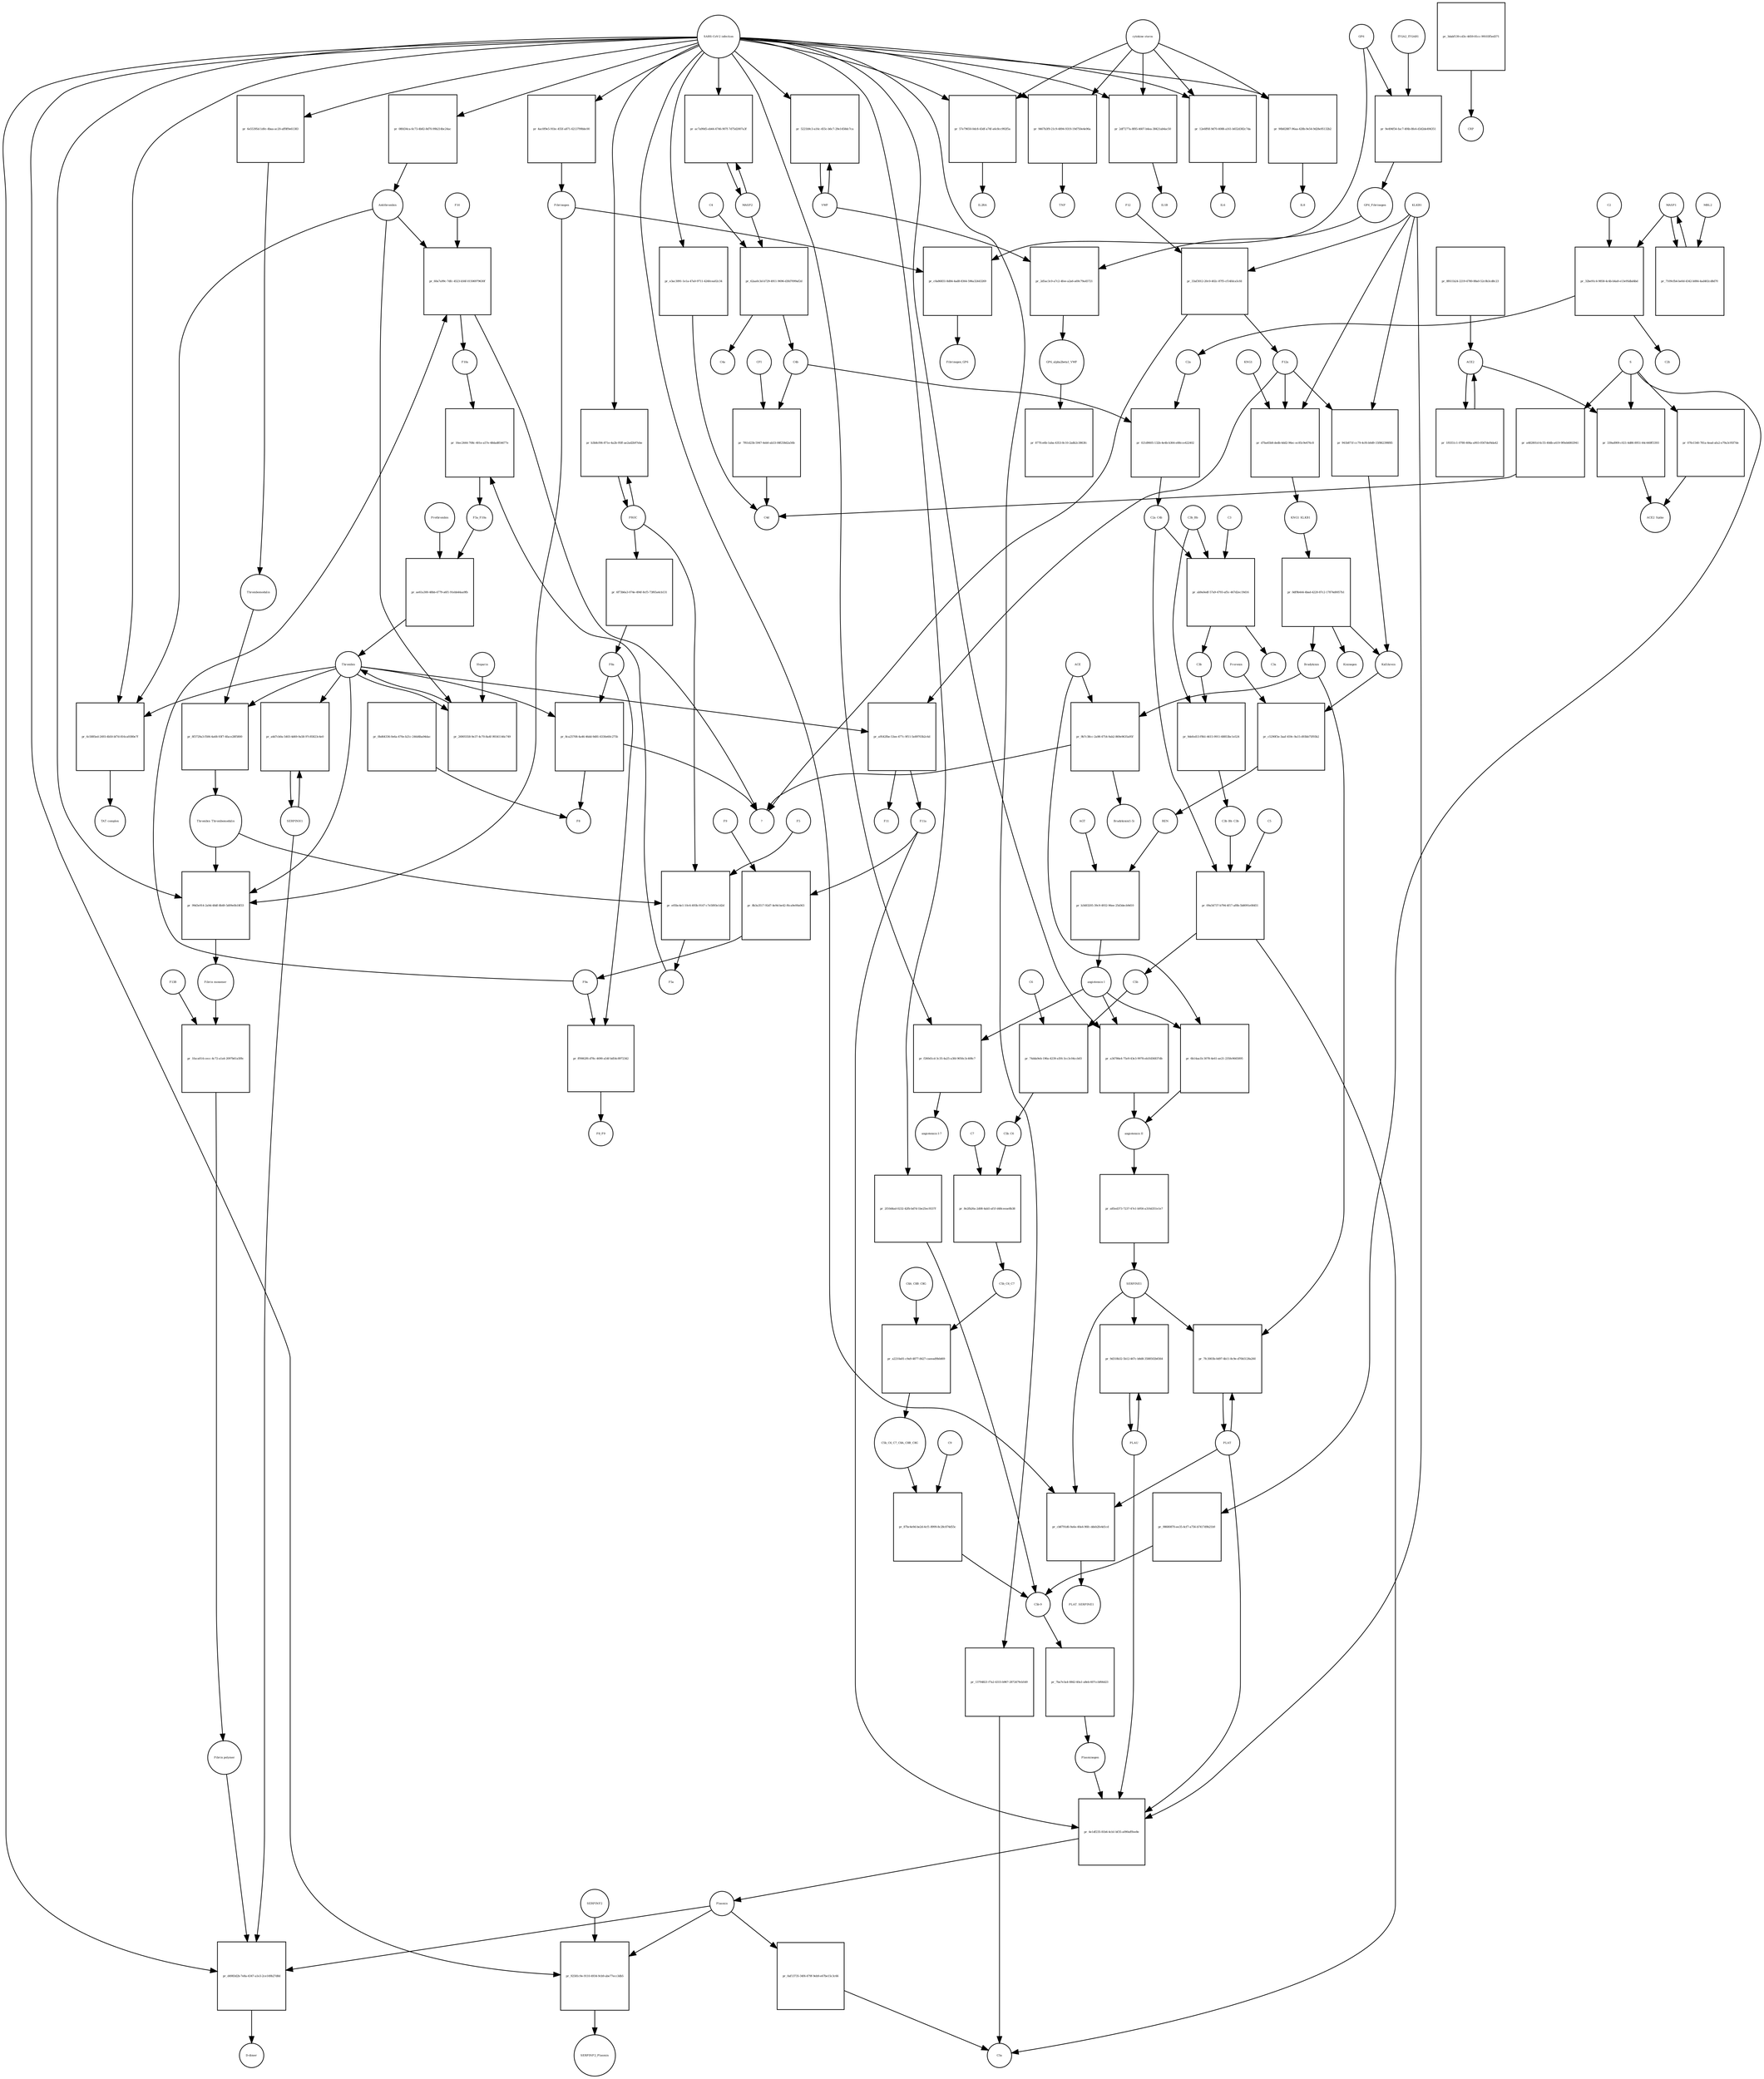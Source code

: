strict digraph  {
C4b [annotation="", bipartite=0, cls=macromolecule, fontsize=4, label=C4b, shape=circle];
"pr_021d9605-132b-4e4b-b364-e88cce422402" [annotation="", bipartite=1, cls=process, fontsize=4, label="pr_021d9605-132b-4e4b-b364-e88cce422402", shape=square];
C2a [annotation="", bipartite=0, cls=macromolecule, fontsize=4, label=C2a, shape=circle];
C2a_C4b [annotation="", bipartite=0, cls=complex, fontsize=4, label=C2a_C4b, shape=circle];
C3b [annotation="", bipartite=0, cls=macromolecule, fontsize=4, label=C3b, shape=circle];
"pr_9defed13-f9b1-4615-9911-68853bc1e524" [annotation="", bipartite=1, cls=process, fontsize=4, label="pr_9defed13-f9b1-4615-9911-68853bc1e524", shape=square];
C3b_Bb [annotation="urn_miriam_pubmed_12440962|urn_miriam_brenda_3.4.21.47", bipartite=0, cls=complex, fontsize=4, label=C3b_Bb, shape=circle];
C3b_Bb_C3b [annotation="urn_miriam_pubmed_12440962|urn_miriam_brenda_34.4.21.47", bipartite=0, cls=complex, fontsize=4, label=C3b_Bb_C3b, shape=circle];
"pr_7f61d23b-5947-4eb0-ab33-08f258d2a56b" [annotation="", bipartite=1, cls=process, fontsize=4, label="pr_7f61d23b-5947-4eb0-ab33-08f258d2a56b", shape=square];
C4d [annotation="", bipartite=0, cls=macromolecule, fontsize=4, label=C4d, shape=circle];
CFI [annotation="urn_miriam_hgnc_HGNC%3A2771", bipartite=0, cls=macromolecule, fontsize=4, label=CFI, shape=circle];
"pr_0bd64336-0e6a-470e-b21c-246d4ba94dac" [annotation="", bipartite=1, cls=process, fontsize=4, label="pr_0bd64336-0e6a-470e-b21c-246d4ba94dac", shape=square];
F8 [annotation="urn_miriam_hgnc_HGNC%3A3546", bipartite=0, cls=macromolecule, fontsize=4, label=F8, shape=circle];
"pr_08fd34ca-6c73-4b82-8d70-99b214bc24ac" [annotation="", bipartite=1, cls=process, fontsize=4, label="pr_08fd34ca-6c73-4b82-8d70-99b214bc24ac", shape=square];
Antithrombin [annotation="urn_miriam_hgnc_HGNC%3A775", bipartite=0, cls=macromolecule, fontsize=4, label=Antithrombin, shape=circle];
"SARS-CoV-2 infection" [annotation=urn_miriam_taxonomy_2697049, bipartite=0, cls=phenotype, fontsize=4, label="SARS-CoV-2 infection", shape=circle];
S [annotation="urn_miriam_uniprot_P0DTC2|urn_miriam_uniprot_P59594", bipartite=0, cls=macromolecule, fontsize=4, label=S, shape=circle];
"pr_07fe1540-781a-4ead-afa2-e79a3c95f7de" [annotation="", bipartite=1, cls="omitted process", fontsize=4, label="pr_07fe1540-781a-4ead-afa2-e79a3c95f7de", shape=square];
ACE2_Spike [annotation="", bipartite=0, cls=complex, fontsize=4, label=ACE2_Spike, shape=circle];
Bradykinin [annotation="urn_miriam_obo.chebi_CHEBI%3A3165", bipartite=0, cls=macromolecule, fontsize=4, label=Bradykinin, shape=circle];
"pr_9b7c38cc-2a98-4754-9ab2-869e9635a95f" [annotation="", bipartite=1, cls=process, fontsize=4, label="pr_9b7c38cc-2a98-4754-9ab2-869e9635a95f", shape=square];
"Bradykinin(1-5)" [annotation="", bipartite=0, cls=macromolecule, fontsize=4, label="Bradykinin(1-5)", shape=circle];
"?" [annotation="", bipartite=0, cls=macromolecule, fontsize=4, label="?", shape=circle];
ACE [annotation="urn_miriam_hgnc_HGNC%3A2707", bipartite=0, cls=macromolecule, fontsize=4, label=ACE, shape=circle];
ACE2 [annotation="urn_miriam_hgnc_HGNC%3A13557", bipartite=0, cls=macromolecule, fontsize=4, label=ACE2, shape=circle];
"pr_1f0351c1-0780-406a-a903-0567def4da42" [annotation="", bipartite=1, cls=process, fontsize=4, label="pr_1f0351c1-0780-406a-a903-0567def4da42", shape=square];
"pr_339ad909-c021-4d86-8951-44c440ff3393" [annotation="", bipartite=1, cls=process, fontsize=4, label="pr_339ad909-c021-4d86-8951-44c440ff3393", shape=square];
"pr_8f611b24-2219-4780-88a0-52c0b3cd8c23" [annotation="", bipartite=1, cls=process, fontsize=4, label="pr_8f611b24-2219-4780-88a0-52c0b3cd8c23", shape=square];
"angiotensin I" [annotation="urn_miriam_obo.chebi_CHEBI%3A2718", bipartite=0, cls="simple chemical", fontsize=4, label="angiotensin I", shape=circle];
"pr_f260d1cd-3c35-4a25-a3fd-9056c3c408c7" [annotation="", bipartite=1, cls=process, fontsize=4, label="pr_f260d1cd-3c35-4a25-a3fd-9056c3c408c7", shape=square];
"angiotensin I-7" [annotation="urn_miriam_obo.chebi_CHEBI%3A55438", bipartite=0, cls="simple chemical", fontsize=4, label="angiotensin I-7", shape=circle];
"pr_a482801d-6c55-40db-a419-9f0eb6802941" [annotation="", bipartite=1, cls=process, fontsize=4, label="pr_a482801d-6c55-40db-a419-9f0eb6802941", shape=square];
"pr_98680870-ee35-4cf7-a756-b7417d9b21b9" [annotation="", bipartite=1, cls=process, fontsize=4, label="pr_98680870-ee35-4cf7-a756-b7417d9b21b9", shape=square];
"C5b-9" [annotation="", bipartite=0, cls=complex, fontsize=4, label="C5b-9", shape=circle];
"pr_3dabf139-cd3c-4659-81cc-99103f5ed371" [annotation="", bipartite=1, cls=process, fontsize=4, label="pr_3dabf139-cd3c-4659-81cc-99103f5ed371", shape=square];
CRP [annotation="urn_miriam_hgnc_HGNC%3A2367", bipartite=0, cls=macromolecule, fontsize=4, label=CRP, shape=circle];
VWF [annotation="", bipartite=0, cls=macromolecule, fontsize=4, label=VWF, shape=circle];
"pr_5221b9c3-a16c-455c-b6c7-29e1458dc7ca" [annotation="", bipartite=1, cls=process, fontsize=4, label="pr_5221b9c3-a16c-455c-b6c7-29e1458dc7ca", shape=square];
PROC [annotation="urn_miriam_hgnc_HGNC%3A9451", bipartite=0, cls=macromolecule, fontsize=4, label=PROC, shape=circle];
"pr_b3b8cf06-871e-4a2b-95ff-ae2ad2b97ebe" [annotation="", bipartite=1, cls=process, fontsize=4, label="pr_b3b8cf06-871e-4a2b-95ff-ae2ad2b97ebe", shape=square];
"pr_e3ac3091-1e1a-47a0-9711-4240cea02c34" [annotation="", bipartite=1, cls=process, fontsize=4, label="pr_e3ac3091-1e1a-47a0-9711-4240cea02c34", shape=square];
Plasmin [annotation="urn_miriam_hgnc_HGNC%3A9051", bipartite=0, cls=macromolecule, fontsize=4, label=Plasmin, shape=circle];
"pr_92581c9e-9110-4934-9cb9-abe77ecc3db5" [annotation="", bipartite=1, cls=process, fontsize=4, label="pr_92581c9e-9110-4934-9cb9-abe77ecc3db5", shape=square];
SERPINF2 [annotation="urn_miriam_hgnc_HGNC%3A9075", bipartite=0, cls=macromolecule, fontsize=4, label=SERPINF2, shape=circle];
SERPINF2_Plasmin [annotation="", bipartite=0, cls=complex, fontsize=4, label=SERPINF2_Plasmin, shape=circle];
"pr_6e55395d-1d0c-4baa-ac20-aff8f9e61383" [annotation="", bipartite=1, cls=process, fontsize=4, label="pr_6e55395d-1d0c-4baa-ac20-aff8f9e61383", shape=square];
Thrombomodulin [annotation="urn_miriam_hgnc_HGNC%3A11784", bipartite=0, cls=macromolecule, fontsize=4, label=Thrombomodulin, shape=circle];
KLKB1 [annotation=urn_miriam_hgnc_6371, bipartite=0, cls=macromolecule, fontsize=4, label=KLKB1, shape=circle];
"pr_941b871f-cc79-4cf6-b0d9-15f862398f85" [annotation="", bipartite=1, cls=process, fontsize=4, label="pr_941b871f-cc79-4cf6-b0d9-15f862398f85", shape=square];
Kallikrein [annotation=urn_miriam_hgnc_6371, bipartite=0, cls=macromolecule, fontsize=4, label=Kallikrein, shape=circle];
F12a [annotation="urn_miriam_hgnc_HGNC%3A3530", bipartite=0, cls=macromolecule, fontsize=4, label=F12a, shape=circle];
KNG1_KLKB1 [annotation=urn_miriam_pubmed_17598838, bipartite=0, cls=complex, fontsize=4, label=KNG1_KLKB1, shape=circle];
"pr_0df9b444-4bad-4220-87c2-17874d0057b1" [annotation="", bipartite=1, cls=process, fontsize=4, label="pr_0df9b444-4bad-4220-87c2-17874d0057b1", shape=square];
Kininogen [annotation="urn_miriam_hgnc_HGNC%3A6383", bipartite=0, cls=macromolecule, fontsize=4, label=Kininogen, shape=circle];
"pr_2f10d4ad-0232-42fb-bd7d-1be25ec9337f" [annotation="", bipartite=1, cls=process, fontsize=4, label="pr_2f10d4ad-0232-42fb-bd7d-1be25ec9337f", shape=square];
"pr_13704821-f7a2-4315-b967-2872479cb549" [annotation="", bipartite=1, cls=process, fontsize=4, label="pr_13704821-f7a2-4315-b967-2872479cb549", shape=square];
C5a [annotation="", bipartite=0, cls=macromolecule, fontsize=4, label=C5a, shape=circle];
PLAT [annotation="urn_miriam_hgnc_HGNC%3A9051", bipartite=0, cls=macromolecule, fontsize=4, label=PLAT, shape=circle];
"pr_7fc3003b-0d97-4b11-8c9e-d70b5128a260" [annotation="", bipartite=1, cls=process, fontsize=4, label="pr_7fc3003b-0d97-4b11-8c9e-d70b5128a260", shape=square];
SERPINE1 [annotation="urn_miriam_hgnc_HGNC%3A8593", bipartite=0, cls=macromolecule, fontsize=4, label=SERPINE1, shape=circle];
AGT [annotation="urn_miriam_hgnc_HGNC%3A333", bipartite=0, cls=macromolecule, fontsize=4, label=AGT, shape=circle];
"pr_b3483205-39c9-4932-96ee-25d3decb9d10" [annotation="", bipartite=1, cls=process, fontsize=4, label="pr_b3483205-39c9-4932-96ee-25d3decb9d10", shape=square];
REN [annotation="urn_miriam_hgnc_HGNC%3A9958", bipartite=0, cls=macromolecule, fontsize=4, label=REN, shape=circle];
C2 [annotation="urn_miriam_hgnc_HGNC%3A1248", bipartite=0, cls=macromolecule, fontsize=4, label=C2, shape=circle];
"pr_32be91c4-9858-4c4b-b4a8-e13e95dbd4bd" [annotation="", bipartite=1, cls=process, fontsize=4, label="pr_32be91c4-9858-4c4b-b4a8-e13e95dbd4bd", shape=square];
C2b [annotation="", bipartite=0, cls=macromolecule, fontsize=4, label=C2b, shape=circle];
MASP1 [annotation="", bipartite=0, cls=macromolecule, fontsize=4, label=MASP1, shape=circle];
MASP2 [annotation="", bipartite=0, cls=macromolecule, fontsize=4, label=MASP2, shape=circle];
"pr_ac7a99d5-eb44-4746-907f-7d75d2007a3f" [annotation="", bipartite=1, cls=process, fontsize=4, label="pr_ac7a99d5-eb44-4746-907f-7d75d2007a3f", shape=square];
"pr_7109cfb4-be0d-4342-b084-4ad402cd8d70" [annotation="", bipartite=1, cls=process, fontsize=4, label="pr_7109cfb4-be0d-4342-b084-4ad402cd8d70", shape=square];
MBL2 [annotation=urn_miriam_hgnc_6902, bipartite=0, cls=macromolecule, fontsize=4, label=MBL2, shape=circle];
F10 [annotation="urn_miriam_hgnc_HGNC%3A3528", bipartite=0, cls=macromolecule, fontsize=4, label=F10, shape=circle];
"pr_60a7a99c-7dfc-4523-b56f-01506979630f" [annotation="", bipartite=1, cls=process, fontsize=4, label="pr_60a7a99c-7dfc-4523-b56f-01506979630f", shape=square];
F10a [annotation="urn_miriam_hgnc_HGNC%3A3528", bipartite=0, cls=macromolecule, fontsize=4, label=F10a, shape=circle];
F9a [annotation="", bipartite=0, cls=macromolecule, fontsize=4, label=F9a, shape=circle];
C3 [annotation="urn_miriam_hgnc_HGNC%3A1318", bipartite=0, cls=macromolecule, fontsize=4, label=C3, shape=circle];
"pr_ab9a0edf-57a9-4793-af5c-467d2ec19d16" [annotation="", bipartite=1, cls=process, fontsize=4, label="pr_ab9a0edf-57a9-4793-af5c-467d2ec19d16", shape=square];
C3a [annotation="", bipartite=0, cls=macromolecule, fontsize=4, label=C3a, shape=circle];
Prorenin [annotation="", bipartite=0, cls=macromolecule, fontsize=4, label=Prorenin, shape=circle];
"pr_c5290f3e-3aaf-459c-9a15-d93bb75f93b2" [annotation="", bipartite=1, cls=process, fontsize=4, label="pr_c5290f3e-3aaf-459c-9a15-d93bb75f93b2", shape=square];
F8a [annotation="urn_miriam_hgnc_HGNC%3A3546", bipartite=0, cls=macromolecule, fontsize=4, label=F8a, shape=circle];
"pr_8ca25708-4a46-46dd-9d81-6330e60c275b" [annotation="", bipartite=1, cls=process, fontsize=4, label="pr_8ca25708-4a46-46dd-9d81-6330e60c275b", shape=square];
Thrombin [annotation="urn_miriam_hgnc_HGNC%3A3535", bipartite=0, cls=macromolecule, fontsize=4, label=Thrombin, shape=circle];
"pr_26905558-9e37-4c70-8a4f-99341146c749" [annotation="", bipartite=1, cls=process, fontsize=4, label="pr_26905558-9e37-4c70-8a4f-99341146c749", shape=square];
Heparin [annotation="urn_miriam_pubmed_708377|urn_miriam_obo.chebi_CHEBI%3A28304", bipartite=0, cls="simple chemical", fontsize=4, label=Heparin, shape=circle];
"pr_6b14aa1b-3078-4e61-ae21-235fe9665895" [annotation="", bipartite=1, cls=process, fontsize=4, label="pr_6b14aa1b-3078-4e61-ae21-235fe9665895", shape=square];
"angiotensin II" [annotation="urn_miriam_obo.chebi_CHEBI%3A2718", bipartite=0, cls="simple chemical", fontsize=4, label="angiotensin II", shape=circle];
PLAU [annotation="", bipartite=0, cls=macromolecule, fontsize=4, label=PLAU, shape=circle];
"pr_9d318b32-5b12-467c-b8d8-3588502b6564" [annotation="", bipartite=1, cls=process, fontsize=4, label="pr_9d318b32-5b12-467c-b8d8-3588502b6564", shape=square];
F12 [annotation="urn_miriam_hgnc_HGNC%3A3530", bipartite=0, cls=macromolecule, fontsize=4, label=F12, shape=circle];
"pr_33af3012-20c0-402c-87f5-cf14fdca5cfd" [annotation="", bipartite=1, cls=process, fontsize=4, label="pr_33af3012-20c0-402c-87f5-cf14fdca5cfd", shape=square];
"pr_a9542fbe-53ee-477c-9f11-5e89703b2c6d" [annotation="", bipartite=1, cls=process, fontsize=4, label="pr_a9542fbe-53ee-477c-9f11-5e89703b2c6d", shape=square];
F11 [annotation="urn_miriam_hgnc_HGNC%3A3529", bipartite=0, cls=macromolecule, fontsize=4, label=F11, shape=circle];
F11a [annotation="urn_miriam_hgnc_HGNC%3A3529", bipartite=0, cls=macromolecule, fontsize=4, label=F11a, shape=circle];
C4 [annotation="", bipartite=0, cls=macromolecule, fontsize=4, label=C4, shape=circle];
"pr_62aa0c3d-b729-4911-9696-d3fd7099af2d" [annotation="", bipartite=1, cls=process, fontsize=4, label="pr_62aa0c3d-b729-4911-9696-d3fd7099af2d", shape=square];
C4a [annotation="", bipartite=0, cls=macromolecule, fontsize=4, label=C4a, shape=circle];
"pr_cb8791d6-9a6e-40a4-96fc-ddeb2fe4d1cd" [annotation="", bipartite=1, cls=process, fontsize=4, label="pr_cb8791d6-9a6e-40a4-96fc-ddeb2fe4d1cd", shape=square];
PLAT_SERPINE1 [annotation=urn_miriam_pubmed_22449964, bipartite=0, cls=complex, fontsize=4, label=PLAT_SERPINE1, shape=circle];
"pr_ff9062f6-d78c-4690-a54f-bd54c8972342" [annotation="", bipartite=1, cls=process, fontsize=4, label="pr_ff9062f6-d78c-4690-a54f-bd54c8972342", shape=square];
F8_F9 [annotation=urn_miriam_pubmed_22471307, bipartite=0, cls=complex, fontsize=4, label=F8_F9, shape=circle];
"pr_16ec2444-708c-401e-a57e-48dad854677e" [annotation="", bipartite=1, cls=process, fontsize=4, label="pr_16ec2444-708c-401e-a57e-48dad854677e", shape=square];
F5a [annotation="urn_miriam_hgnc_HGNC%3A3542", bipartite=0, cls=macromolecule, fontsize=4, label=F5a, shape=circle];
F5a_F10a [annotation=urn_miriam_pubmed_2303476, bipartite=0, cls=complex, fontsize=4, label=F5a_F10a, shape=circle];
F5 [annotation="urn_miriam_hgnc_HGNC%3A3541", bipartite=0, cls=macromolecule, fontsize=4, label=F5, shape=circle];
"pr_e05bc4e1-10c6-493b-9147-c7e5893e1d2d" [annotation="", bipartite=1, cls=process, fontsize=4, label="pr_e05bc4e1-10c6-493b-9147-c7e5893e1d2d", shape=square];
Thrombin_Thrombomodulin [annotation="urn_miriam_pubmed_6282863|urn_miriam_taxonomy_9986", bipartite=0, cls=complex, fontsize=4, label=Thrombin_Thrombomodulin, shape=circle];
SERPINH1 [annotation="urn_miriam_hgnc_HGNC%3A1546", bipartite=0, cls=macromolecule, fontsize=4, label=SERPINH1, shape=circle];
"pr_a4d7cb0a-5403-4d69-9a58-97c85823c4e0" [annotation="", bipartite=1, cls=process, fontsize=4, label="pr_a4d7cb0a-5403-4d69-9a58-97c85823c4e0", shape=square];
Fibrinogen [annotation=urn_miriam_pubmed_19296670, bipartite=0, cls=complex, fontsize=4, label=Fibrinogen, shape=circle];
"pr_99d3e914-2a9d-48df-8b49-5d09e0b18f33" [annotation="", bipartite=1, cls=process, fontsize=4, label="pr_99d3e914-2a9d-48df-8b49-5d09e0b18f33", shape=square];
"Fibrin monomer" [annotation="", bipartite=0, cls=macromolecule, fontsize=4, label="Fibrin monomer", shape=circle];
C5 [annotation="urn_miriam_hgnc_HGNC%3A1331", bipartite=0, cls=macromolecule, fontsize=4, label=C5, shape=circle];
"pr_09a54737-b794-4f17-af8b-5b8091e08451" [annotation="", bipartite=1, cls=process, fontsize=4, label="pr_09a54737-b794-4f17-af8b-5b8091e08451", shape=square];
C5b [annotation="", bipartite=0, cls=macromolecule, fontsize=4, label=C5b, shape=circle];
"pr_74dda9eb-196a-4239-a5f4-3cc3c04ccb03" [annotation="", bipartite=1, cls=process, fontsize=4, label="pr_74dda9eb-196a-4239-a5f4-3cc3c04ccb03", shape=square];
C6 [annotation="urn_miriam_hgnc_HGNC%3A1339", bipartite=0, cls=macromolecule, fontsize=4, label=C6, shape=circle];
C5b_C6 [annotation="", bipartite=0, cls=complex, fontsize=4, label=C5b_C6, shape=circle];
"pr_8e2fb26a-2d08-4ab5-af1f-d48ceeae8b38" [annotation="", bipartite=1, cls=process, fontsize=4, label="pr_8e2fb26a-2d08-4ab5-af1f-d48ceeae8b38", shape=square];
C7 [annotation="urn_miriam_hgnc_HGNC%3A1346", bipartite=0, cls=macromolecule, fontsize=4, label=C7, shape=circle];
C5b_C6_C7 [annotation=urn_miriam_pubmed_28630159, bipartite=0, cls=complex, fontsize=4, label=C5b_C6_C7, shape=circle];
"pr_a2210a81-c9a9-4877-8427-caeead9b0d69" [annotation="", bipartite=1, cls=process, fontsize=4, label="pr_a2210a81-c9a9-4877-8427-caeead9b0d69", shape=square];
C8A_C8B_C8G [annotation="", bipartite=0, cls=complex, fontsize=4, label=C8A_C8B_C8G, shape=circle];
C5b_C6_C7_C8A_C8B_C8G [annotation=urn_miriam_pubmed_28630159, bipartite=0, cls=complex, fontsize=4, label=C5b_C6_C7_C8A_C8B_C8G, shape=circle];
"pr_87bc4e9d-be2d-4cf1-8999-8c28c874d55c" [annotation="", bipartite=1, cls=process, fontsize=4, label="pr_87bc4e9d-be2d-4cf1-8999-8c28c874d55c", shape=square];
C9 [annotation="urn_miriam_hgnc_HGNC%3A1358", bipartite=0, cls=macromolecule, fontsize=4, label=C9, shape=circle];
"pr_a34786e4-75e9-43e3-9978-eb1fd36837db" [annotation="", bipartite=1, cls=process, fontsize=4, label="pr_a34786e4-75e9-43e3-9978-eb1fd36837db", shape=square];
"pr_2df7277a-8f85-4607-b4ea-38421ab4ac50" [annotation="", bipartite=1, cls=process, fontsize=4, label="pr_2df7277a-8f85-4607-b4ea-38421ab4ac50", shape=square];
IL1B [annotation=urn_miriam_hgnc_5992, bipartite=0, cls=macromolecule, fontsize=4, label=IL1B, shape=circle];
"cytokine storm" [annotation=urn_miriam_pubmed_2504360, bipartite=0, cls=phenotype, fontsize=4, label="cytokine storm", shape=circle];
"pr_4ac0f9e5-91bc-455f-a871-6213799bbc00" [annotation="", bipartite=1, cls=process, fontsize=4, label="pr_4ac0f9e5-91bc-455f-a871-6213799bbc00", shape=square];
"pr_12e6ff6f-9d70-4088-a161-b652d382c7da" [annotation="", bipartite=1, cls=process, fontsize=4, label="pr_12e6ff6f-9d70-4088-a161-b652d382c7da", shape=square];
IL6 [annotation=urn_miriam_hgnc_6018, bipartite=0, cls=macromolecule, fontsize=4, label=IL6, shape=circle];
"pr_90b82887-96aa-428b-9e54-9d28e95132b2" [annotation="", bipartite=1, cls=process, fontsize=4, label="pr_90b82887-96aa-428b-9e54-9d28e95132b2", shape=square];
IL8 [annotation="urn_miriam_hgnc_HGNC%3A6025", bipartite=0, cls=macromolecule, fontsize=4, label=IL8, shape=circle];
"pr_57e79650-0dc8-43df-a74f-a6c8cc992f5a" [annotation="", bipartite=1, cls=process, fontsize=4, label="pr_57e79650-0dc8-43df-a74f-a6c8cc992f5a", shape=square];
IL2RA [annotation="urn_miriam_hgnc_HGNC%3A6008", bipartite=0, cls=macromolecule, fontsize=4, label=IL2RA, shape=circle];
Plasminogen [annotation="urn_miriam_hgnc_HGNC%3A9071", bipartite=0, cls=macromolecule, fontsize=4, label=Plasminogen, shape=circle];
"pr_4e1df235-81b6-4cb1-bf35-a090afffee8e" [annotation="", bipartite=1, cls=process, fontsize=4, label="pr_4e1df235-81b6-4cb1-bf35-a090afffee8e", shape=square];
"pr_6c5885ed-2493-4b50-bf7d-816ca9380e7f" [annotation="", bipartite=1, cls=process, fontsize=4, label="pr_6c5885ed-2493-4b50-bf7d-816ca9380e7f", shape=square];
"TAT complex" [annotation=urn_miriam_pubmed_22930518, bipartite=0, cls=complex, fontsize=4, label="TAT complex", shape=circle];
Prothrombin [annotation="urn_miriam_hgnc_HGNC%3A3535", bipartite=0, cls=macromolecule, fontsize=4, label=Prothrombin, shape=circle];
"pr_ae61a300-48bb-4779-a6f1-91ebb44aa9fb" [annotation="", bipartite=1, cls=process, fontsize=4, label="pr_ae61a300-48bb-4779-a6f1-91ebb44aa9fb", shape=square];
"pr_6f73b6a3-074e-494f-8cf5-73f65a4cb131" [annotation="", bipartite=1, cls=process, fontsize=4, label="pr_6f73b6a3-074e-494f-8cf5-73f65a4cb131", shape=square];
"pr_a85ed373-7237-47e1-b956-a316d351e1e7" [annotation="", bipartite=1, cls=process, fontsize=4, label="pr_a85ed373-7237-47e1-b956-a316d351e1e7", shape=square];
"pr_8f3729a3-f506-4a68-93f7-4face28f5800" [annotation="", bipartite=1, cls=process, fontsize=4, label="pr_8f3729a3-f506-4a68-93f7-4face28f5800", shape=square];
F9 [annotation="urn_miriam_hgnc_HGNC%3A35531", bipartite=0, cls=macromolecule, fontsize=4, label=F9, shape=circle];
"pr_8b3a3517-92d7-4e9d-be42-f6ca9e00a063" [annotation="", bipartite=1, cls=process, fontsize=4, label="pr_8b3a3517-92d7-4e9d-be42-f6ca9e00a063", shape=square];
"pr_d7ba45b8-dedb-4dd2-96ec-ec85c9e676c8" [annotation="", bipartite=1, cls=process, fontsize=4, label="pr_d7ba45b8-dedb-4dd2-96ec-ec85c9e676c8", shape=square];
KNG1 [annotation=urn_miriam_hgnc_6383, bipartite=0, cls=macromolecule, fontsize=4, label=KNG1, shape=circle];
"pr_7ba7e3a4-0842-40a1-a8eb-607ccbf66d23" [annotation="", bipartite=1, cls=process, fontsize=4, label="pr_7ba7e3a4-0842-40a1-a8eb-607ccbf66d23", shape=square];
"pr_0af13735-34f4-479f-9eb9-e67be15c3c66" [annotation="", bipartite=1, cls=process, fontsize=4, label="pr_0af13735-34f4-479f-9eb9-e67be15c3c66", shape=square];
"pr_9467b3f9-21c9-4894-9319-19d750e4e96a" [annotation="", bipartite=1, cls=process, fontsize=4, label="pr_9467b3f9-21c9-4894-9319-19d750e4e96a", shape=square];
TNF [annotation=urn_miriam_hgnc_11892, bipartite=0, cls=macromolecule, fontsize=4, label=TNF, shape=circle];
"pr_1faca014-cecc-4c72-a1a4-2097b61a5f8c" [annotation="", bipartite=1, cls=process, fontsize=4, label="pr_1faca014-cecc-4c72-a1a4-2097b61a5f8c", shape=square];
"Fibrin polymer" [annotation="", bipartite=0, cls=macromolecule, fontsize=4, label="Fibrin polymer", shape=circle];
F13B [annotation="", bipartite=0, cls=macromolecule, fontsize=4, label=F13B, shape=circle];
"pr_d4983d2b-7e8a-4347-a1e3-2ce149b27d8d" [annotation="", bipartite=1, cls=process, fontsize=4, label="pr_d4983d2b-7e8a-4347-a1e3-2ce149b27d8d", shape=square];
"D-dimer" [annotation=urn_miriam_pubmed_19008457, bipartite=0, cls=macromolecule, fontsize=4, label="D-dimer", shape=circle];
GP6_alpha2beta1_VWF [annotation="", bipartite=0, cls=complex, fontsize=4, label=GP6_alpha2beta1_VWF, shape=circle];
"pr_877fce6b-1aba-4353-8c10-2adb2c3863fc" [annotation="", bipartite=1, cls="omitted process", fontsize=4, label="pr_877fce6b-1aba-4353-8c10-2adb2c3863fc", shape=square];
GP6 [annotation=urn_miriam_hgnc_14388, bipartite=0, cls=macromolecule, fontsize=4, label=GP6, shape=circle];
"pr_9e494f54-fac7-4f4b-8fe4-d3d2de494351" [annotation="", bipartite=1, cls=process, fontsize=4, label="pr_9e494f54-fac7-4f4b-8fe4-d3d2de494351", shape=square];
ITGA2_ITGAB1 [annotation="urn_miriam_intact_EBI-16428357", bipartite=0, cls=complex, fontsize=4, label=ITGA2_ITGAB1, shape=circle];
GP6_Fibrinogen [annotation="", bipartite=0, cls=complex, fontsize=4, label=GP6_Fibrinogen, shape=circle];
"pr_2d5ac3c0-a7c2-4fee-a2a6-a69c79a45721" [annotation="", bipartite=1, cls=process, fontsize=4, label="pr_2d5ac3c0-a7c2-4fee-a2a6-a69c79a45721", shape=square];
"pr_c0a86831-8d84-4ad8-8364-596a32443269" [annotation="", bipartite=1, cls=process, fontsize=4, label="pr_c0a86831-8d84-4ad8-8364-596a32443269", shape=square];
Fibrinogen_GP6 [annotation=urn_miriam_pubmed_19296670, bipartite=0, cls=complex, fontsize=4, label=Fibrinogen_GP6, shape=circle];
C4b -> "pr_021d9605-132b-4e4b-b364-e88cce422402"  [annotation="", interaction_type=consumption];
C4b -> "pr_7f61d23b-5947-4eb0-ab33-08f258d2a56b"  [annotation="", interaction_type=consumption];
"pr_021d9605-132b-4e4b-b364-e88cce422402" -> C2a_C4b  [annotation="", interaction_type=production];
C2a -> "pr_021d9605-132b-4e4b-b364-e88cce422402"  [annotation="", interaction_type=consumption];
C2a_C4b -> "pr_ab9a0edf-57a9-4793-af5c-467d2ec19d16"  [annotation=urn_miriam_pubmed_12440962, interaction_type=catalysis];
C2a_C4b -> "pr_09a54737-b794-4f17-af8b-5b8091e08451"  [annotation=urn_miriam_pubmed_28630159, interaction_type=catalysis];
C3b -> "pr_9defed13-f9b1-4615-9911-68853bc1e524"  [annotation="", interaction_type=consumption];
"pr_9defed13-f9b1-4615-9911-68853bc1e524" -> C3b_Bb_C3b  [annotation="", interaction_type=production];
C3b_Bb -> "pr_9defed13-f9b1-4615-9911-68853bc1e524"  [annotation="", interaction_type=consumption];
C3b_Bb -> "pr_ab9a0edf-57a9-4793-af5c-467d2ec19d16"  [annotation=urn_miriam_pubmed_12440962, interaction_type=catalysis];
C3b_Bb_C3b -> "pr_09a54737-b794-4f17-af8b-5b8091e08451"  [annotation=urn_miriam_pubmed_28630159, interaction_type=catalysis];
"pr_7f61d23b-5947-4eb0-ab33-08f258d2a56b" -> C4d  [annotation="", interaction_type=production];
CFI -> "pr_7f61d23b-5947-4eb0-ab33-08f258d2a56b"  [annotation=urn_miriam_pubmed_19362461, interaction_type=catalysis];
"pr_0bd64336-0e6a-470e-b21c-246d4ba94dac" -> F8  [annotation="", interaction_type=production];
"pr_08fd34ca-6c73-4b82-8d70-99b214bc24ac" -> Antithrombin  [annotation="", interaction_type=production];
Antithrombin -> "pr_60a7a99c-7dfc-4523-b56f-01506979630f"  [annotation="urn_miriam_pubmed_11551226|urn_miriam_pubmed_15853774", interaction_type=inhibition];
Antithrombin -> "pr_26905558-9e37-4c70-8a4f-99341146c749"  [annotation=urn_miriam_pubmed_15853774, interaction_type=inhibition];
Antithrombin -> "pr_6c5885ed-2493-4b50-bf7d-816ca9380e7f"  [annotation="", interaction_type=consumption];
"SARS-CoV-2 infection" -> "pr_08fd34ca-6c73-4b82-8d70-99b214bc24ac"  [annotation=urn_miriam_pubmed_32302438, interaction_type="necessary stimulation"];
"SARS-CoV-2 infection" -> "pr_f260d1cd-3c35-4a25-a3fd-9056c3c408c7"  [annotation=urn_miriam_pubmed_23392115, interaction_type=inhibition];
"SARS-CoV-2 infection" -> "pr_5221b9c3-a16c-455c-b6c7-29e1458dc7ca"  [annotation=urn_miriam_pubmed_32367170, interaction_type="necessary stimulation"];
"SARS-CoV-2 infection" -> "pr_b3b8cf06-871e-4a2b-95ff-ae2ad2b97ebe"  [annotation=urn_miriam_pubmed_32302438, interaction_type="necessary stimulation"];
"SARS-CoV-2 infection" -> "pr_e3ac3091-1e1a-47a0-9711-4240cea02c34"  [annotation=urn_miriam_pubmed_32299776, interaction_type=stimulation];
"SARS-CoV-2 infection" -> "pr_92581c9e-9110-4934-9cb9-abe77ecc3db5"  [annotation="urn_miriam_pubmed_2437112|urn_miriam_doi_10.1101%2F2020.04.25.20077842", interaction_type=stimulation];
"SARS-CoV-2 infection" -> "pr_6e55395d-1d0c-4baa-ac20-aff8f9e61383"  [annotation="urn_miriam_doi_10.1101%2F2020.04.25.20077842", interaction_type="necessary stimulation"];
"SARS-CoV-2 infection" -> "pr_2f10d4ad-0232-42fb-bd7d-1be25ec9337f"  [annotation=urn_miriam_pmc_PMC7260598, interaction_type="necessary stimulation"];
"SARS-CoV-2 infection" -> "pr_13704821-f7a2-4315-b967-2872479cb549"  [annotation=urn_miriam_pmc_PMC7260598, interaction_type="necessary stimulation"];
"SARS-CoV-2 infection" -> "pr_ac7a99d5-eb44-4746-907f-7d75d2007a3f"  [annotation="urn_miriam_pubmed_11290788|urn_miriam_pubmed_32299776", interaction_type=stimulation];
"SARS-CoV-2 infection" -> "pr_cb8791d6-9a6e-40a4-96fc-ddeb2fe4d1cd"  [annotation="urn_miriam_pubmed_22449964|urn_miriam_doi_10.1101%2F2020.04.25.20077842", interaction_type="necessary stimulation"];
"SARS-CoV-2 infection" -> "pr_99d3e914-2a9d-48df-8b49-5d09e0b18f33"  [annotation="urn_miriam_pubmed_6282863|urn_miriam_pubmed_28228446|urn_miriam_pubmed_2117226", interaction_type="necessary stimulation"];
"SARS-CoV-2 infection" -> "pr_a34786e4-75e9-43e3-9978-eb1fd36837db"  [annotation=urn_miriam_pubmed_32048163, interaction_type=catalysis];
"SARS-CoV-2 infection" -> "pr_2df7277a-8f85-4607-b4ea-38421ab4ac50"  [annotation=urn_miriam_pubmed_32171193, interaction_type=stimulation];
"SARS-CoV-2 infection" -> "pr_4ac0f9e5-91bc-455f-a871-6213799bbc00"  [annotation="", interaction_type=consumption];
"SARS-CoV-2 infection" -> "pr_12e6ff6f-9d70-4088-a161-b652d382c7da"  [annotation=urn_miriam_pubmed_32286245, interaction_type=stimulation];
"SARS-CoV-2 infection" -> "pr_90b82887-96aa-428b-9e54-9d28e95132b2"  [annotation=urn_miriam_pubmed_32286245, interaction_type=stimulation];
"SARS-CoV-2 infection" -> "pr_57e79650-0dc8-43df-a74f-a6c8cc992f5a"  [annotation=urn_miriam_pubmed_32286245, interaction_type=stimulation];
"SARS-CoV-2 infection" -> "pr_6c5885ed-2493-4b50-bf7d-816ca9380e7f"  [annotation="urn_miriam_pubmed_22930518|urn_miriam_doi_10.1101%2F2020.04.25.20077842", interaction_type="necessary stimulation"];
"SARS-CoV-2 infection" -> "pr_9467b3f9-21c9-4894-9319-19d750e4e96a"  [annotation=urn_miriam_pubmed_32504360, interaction_type=stimulation];
"SARS-CoV-2 infection" -> "pr_d4983d2b-7e8a-4347-a1e3-2ce149b27d8d"  [annotation="urn_miriam_pubmed_29096812|urn_miriam_pubmed_10574983|urn_miriam_pubmed_32172226", interaction_type="necessary stimulation"];
S -> "pr_07fe1540-781a-4ead-afa2-e79a3c95f7de"  [annotation="", interaction_type=consumption];
S -> "pr_339ad909-c021-4d86-8951-44c440ff3393"  [annotation="", interaction_type=consumption];
S -> "pr_a482801d-6c55-40db-a419-9f0eb6802941"  [annotation="", interaction_type=consumption];
S -> "pr_98680870-ee35-4cf7-a756-b7417d9b21b9"  [annotation="", interaction_type=consumption];
"pr_07fe1540-781a-4ead-afa2-e79a3c95f7de" -> ACE2_Spike  [annotation="", interaction_type=production];
Bradykinin -> "pr_9b7c38cc-2a98-4754-9ab2-869e9635a95f"  [annotation="", interaction_type=consumption];
Bradykinin -> "pr_7fc3003b-0d97-4b11-8c9e-d70b5128a260"  [annotation="urn_miriam_pubmed_10373228|urn_miriam_pubmed_2769655", interaction_type=catalysis];
"pr_9b7c38cc-2a98-4754-9ab2-869e9635a95f" -> "Bradykinin(1-5)"  [annotation="", interaction_type=production];
"pr_9b7c38cc-2a98-4754-9ab2-869e9635a95f" -> "?"  [annotation="", interaction_type=production];
ACE -> "pr_9b7c38cc-2a98-4754-9ab2-869e9635a95f"  [annotation=urn_miriam_pubmed_10969042, interaction_type=catalysis];
ACE -> "pr_6b14aa1b-3078-4e61-ae21-235fe9665895"  [annotation="urn_miriam_taxonomy_9606|urn_miriam_pubmed_190881|urn_miriam_pubmed_10969042", interaction_type=catalysis];
ACE2 -> "pr_1f0351c1-0780-406a-a903-0567def4da42"  [annotation="", interaction_type=consumption];
ACE2 -> "pr_339ad909-c021-4d86-8951-44c440ff3393"  [annotation="", interaction_type=consumption];
"pr_1f0351c1-0780-406a-a903-0567def4da42" -> ACE2  [annotation="", interaction_type=production];
"pr_339ad909-c021-4d86-8951-44c440ff3393" -> ACE2_Spike  [annotation="", interaction_type=production];
"pr_8f611b24-2219-4780-88a0-52c0b3cd8c23" -> ACE2  [annotation="", interaction_type=production];
"angiotensin I" -> "pr_f260d1cd-3c35-4a25-a3fd-9056c3c408c7"  [annotation="", interaction_type=consumption];
"angiotensin I" -> "pr_6b14aa1b-3078-4e61-ae21-235fe9665895"  [annotation="", interaction_type=consumption];
"angiotensin I" -> "pr_a34786e4-75e9-43e3-9978-eb1fd36837db"  [annotation="", interaction_type=consumption];
"pr_f260d1cd-3c35-4a25-a3fd-9056c3c408c7" -> "angiotensin I-7"  [annotation="", interaction_type=production];
"pr_a482801d-6c55-40db-a419-9f0eb6802941" -> C4d  [annotation="", interaction_type=production];
"pr_98680870-ee35-4cf7-a756-b7417d9b21b9" -> "C5b-9"  [annotation="", interaction_type=production];
"C5b-9" -> "pr_7ba7e3a4-0842-40a1-a8eb-607ccbf66d23"  [annotation="", interaction_type=consumption];
"pr_3dabf139-cd3c-4659-81cc-99103f5ed371" -> CRP  [annotation="", interaction_type=production];
VWF -> "pr_5221b9c3-a16c-455c-b6c7-29e1458dc7ca"  [annotation="", interaction_type=consumption];
VWF -> "pr_2d5ac3c0-a7c2-4fee-a2a6-a69c79a45721"  [annotation="", interaction_type=consumption];
"pr_5221b9c3-a16c-455c-b6c7-29e1458dc7ca" -> VWF  [annotation="", interaction_type=production];
PROC -> "pr_b3b8cf06-871e-4a2b-95ff-ae2ad2b97ebe"  [annotation="", interaction_type=consumption];
PROC -> "pr_e05bc4e1-10c6-493b-9147-c7e5893e1d2d"  [annotation="urn_miriam_pubmed_6282863|urn_miriam_pubmed_6572921|urn_miriam_pubmed_2322551", interaction_type=inhibition];
PROC -> "pr_6f73b6a3-074e-494f-8cf5-73f65a4cb131"  [annotation="", interaction_type=consumption];
"pr_b3b8cf06-871e-4a2b-95ff-ae2ad2b97ebe" -> PROC  [annotation="", interaction_type=production];
"pr_e3ac3091-1e1a-47a0-9711-4240cea02c34" -> C4d  [annotation="", interaction_type=production];
Plasmin -> "pr_92581c9e-9110-4934-9cb9-abe77ecc3db5"  [annotation="", interaction_type=consumption];
Plasmin -> "pr_0af13735-34f4-479f-9eb9-e67be15c3c66"  [annotation="urn_miriam_pubmed_27077125|urn_miriam_taxonomy_10090", interaction_type="necessary stimulation"];
Plasmin -> "pr_d4983d2b-7e8a-4347-a1e3-2ce149b27d8d"  [annotation="urn_miriam_pubmed_29096812|urn_miriam_pubmed_10574983|urn_miriam_pubmed_32172226", interaction_type=catalysis];
"pr_92581c9e-9110-4934-9cb9-abe77ecc3db5" -> SERPINF2_Plasmin  [annotation="", interaction_type=production];
SERPINF2 -> "pr_92581c9e-9110-4934-9cb9-abe77ecc3db5"  [annotation="", interaction_type=consumption];
"pr_6e55395d-1d0c-4baa-ac20-aff8f9e61383" -> Thrombomodulin  [annotation="", interaction_type=production];
Thrombomodulin -> "pr_8f3729a3-f506-4a68-93f7-4face28f5800"  [annotation="", interaction_type=consumption];
KLKB1 -> "pr_941b871f-cc79-4cf6-b0d9-15f862398f85"  [annotation="", interaction_type=consumption];
KLKB1 -> "pr_33af3012-20c0-402c-87f5-cf14fdca5cfd"  [annotation=urn_miriam_pubmed_21304106, interaction_type=catalysis];
KLKB1 -> "pr_4e1df235-81b6-4cb1-bf35-a090afffee8e"  [annotation=urn_miriam_pubmed_3850647, interaction_type=catalysis];
KLKB1 -> "pr_d7ba45b8-dedb-4dd2-96ec-ec85c9e676c8"  [annotation="", interaction_type=consumption];
"pr_941b871f-cc79-4cf6-b0d9-15f862398f85" -> Kallikrein  [annotation="", interaction_type=production];
Kallikrein -> "pr_c5290f3e-3aaf-459c-9a15-d93bb75f93b2"  [annotation=urn_miriam_pubmed_12793984, interaction_type=catalysis];
F12a -> "pr_941b871f-cc79-4cf6-b0d9-15f862398f85"  [annotation=urn_miriam_pubmed_21304106, interaction_type=catalysis];
F12a -> "pr_a9542fbe-53ee-477c-9f11-5e89703b2c6d"  [annotation="", interaction_type=consumption];
F12a -> "pr_d7ba45b8-dedb-4dd2-96ec-ec85c9e676c8"  [annotation=urn_miriam_pubmed_7944388, interaction_type=catalysis];
KNG1_KLKB1 -> "pr_0df9b444-4bad-4220-87c2-17874d0057b1"  [annotation=urn_miriam_isbn_9781482204049, interaction_type=catalysis];
"pr_0df9b444-4bad-4220-87c2-17874d0057b1" -> Kininogen  [annotation="", interaction_type=production];
"pr_0df9b444-4bad-4220-87c2-17874d0057b1" -> Bradykinin  [annotation="", interaction_type=production];
"pr_0df9b444-4bad-4220-87c2-17874d0057b1" -> Kallikrein  [annotation="", interaction_type=production];
"pr_2f10d4ad-0232-42fb-bd7d-1be25ec9337f" -> "C5b-9"  [annotation="", interaction_type=production];
"pr_13704821-f7a2-4315-b967-2872479cb549" -> C5a  [annotation="", interaction_type=production];
PLAT -> "pr_7fc3003b-0d97-4b11-8c9e-d70b5128a260"  [annotation="", interaction_type=consumption];
PLAT -> "pr_cb8791d6-9a6e-40a4-96fc-ddeb2fe4d1cd"  [annotation="", interaction_type=consumption];
PLAT -> "pr_4e1df235-81b6-4cb1-bf35-a090afffee8e"  [annotation=urn_miriam_pubmed_3850647, interaction_type=catalysis];
"pr_7fc3003b-0d97-4b11-8c9e-d70b5128a260" -> PLAT  [annotation="", interaction_type=production];
SERPINE1 -> "pr_7fc3003b-0d97-4b11-8c9e-d70b5128a260"  [annotation="urn_miriam_pubmed_10373228|urn_miriam_pubmed_2769655", interaction_type=inhibition];
SERPINE1 -> "pr_9d318b32-5b12-467c-b8d8-3588502b6564"  [annotation=urn_miriam_pubmed_21199867, interaction_type=inhibition];
SERPINE1 -> "pr_cb8791d6-9a6e-40a4-96fc-ddeb2fe4d1cd"  [annotation="", interaction_type=consumption];
AGT -> "pr_b3483205-39c9-4932-96ee-25d3decb9d10"  [annotation="", interaction_type=consumption];
"pr_b3483205-39c9-4932-96ee-25d3decb9d10" -> "angiotensin I"  [annotation="", interaction_type=production];
REN -> "pr_b3483205-39c9-4932-96ee-25d3decb9d10"  [annotation="urn_miriam_pubmed_10585461|urn_miriam_pubmed_30934934|urn_miriam_pubmed_6172448|urn_miriam_taxonomy_9606", interaction_type=catalysis];
C2 -> "pr_32be91c4-9858-4c4b-b4a8-e13e95dbd4bd"  [annotation="", interaction_type=consumption];
"pr_32be91c4-9858-4c4b-b4a8-e13e95dbd4bd" -> C2a  [annotation="", interaction_type=production];
"pr_32be91c4-9858-4c4b-b4a8-e13e95dbd4bd" -> C2b  [annotation="", interaction_type=production];
MASP1 -> "pr_32be91c4-9858-4c4b-b4a8-e13e95dbd4bd"  [annotation=urn_miriam_pubmed_10946292, interaction_type=catalysis];
MASP1 -> "pr_7109cfb4-be0d-4342-b084-4ad402cd8d70"  [annotation="", interaction_type=consumption];
MASP2 -> "pr_ac7a99d5-eb44-4746-907f-7d75d2007a3f"  [annotation="", interaction_type=consumption];
MASP2 -> "pr_62aa0c3d-b729-4911-9696-d3fd7099af2d"  [annotation=urn_miriam_pubmed_21664989, interaction_type=catalysis];
"pr_ac7a99d5-eb44-4746-907f-7d75d2007a3f" -> MASP2  [annotation="", interaction_type=production];
"pr_7109cfb4-be0d-4342-b084-4ad402cd8d70" -> MASP1  [annotation="", interaction_type=production];
MBL2 -> "pr_7109cfb4-be0d-4342-b084-4ad402cd8d70"  [annotation=urn_miriam_pubmed_11290788, interaction_type=stimulation];
F10 -> "pr_60a7a99c-7dfc-4523-b56f-01506979630f"  [annotation="", interaction_type=consumption];
"pr_60a7a99c-7dfc-4523-b56f-01506979630f" -> F10a  [annotation="", interaction_type=production];
"pr_60a7a99c-7dfc-4523-b56f-01506979630f" -> "?"  [annotation="", interaction_type=production];
F10a -> "pr_16ec2444-708c-401e-a57e-48dad854677e"  [annotation="", interaction_type=consumption];
F9a -> "pr_60a7a99c-7dfc-4523-b56f-01506979630f"  [annotation="urn_miriam_pubmed_11551226|urn_miriam_pubmed_15853774", interaction_type=catalysis];
F9a -> "pr_ff9062f6-d78c-4690-a54f-bd54c8972342"  [annotation="", interaction_type=consumption];
C3 -> "pr_ab9a0edf-57a9-4793-af5c-467d2ec19d16"  [annotation="", interaction_type=consumption];
"pr_ab9a0edf-57a9-4793-af5c-467d2ec19d16" -> C3a  [annotation="", interaction_type=production];
"pr_ab9a0edf-57a9-4793-af5c-467d2ec19d16" -> C3b  [annotation="", interaction_type=production];
Prorenin -> "pr_c5290f3e-3aaf-459c-9a15-d93bb75f93b2"  [annotation="", interaction_type=consumption];
"pr_c5290f3e-3aaf-459c-9a15-d93bb75f93b2" -> REN  [annotation="", interaction_type=production];
F8a -> "pr_8ca25708-4a46-46dd-9d81-6330e60c275b"  [annotation="", interaction_type=consumption];
F8a -> "pr_ff9062f6-d78c-4690-a54f-bd54c8972342"  [annotation="", interaction_type=consumption];
"pr_8ca25708-4a46-46dd-9d81-6330e60c275b" -> F8  [annotation="", interaction_type=production];
"pr_8ca25708-4a46-46dd-9d81-6330e60c275b" -> "?"  [annotation="", interaction_type=production];
Thrombin -> "pr_8ca25708-4a46-46dd-9d81-6330e60c275b"  [annotation=urn_miriam_pubmed_15746105, interaction_type=catalysis];
Thrombin -> "pr_26905558-9e37-4c70-8a4f-99341146c749"  [annotation="", interaction_type=consumption];
Thrombin -> "pr_a9542fbe-53ee-477c-9f11-5e89703b2c6d"  [annotation="urn_miriam_pubmed_21304106|urn_miriam_pubmed_8631976", interaction_type=catalysis];
Thrombin -> "pr_a4d7cb0a-5403-4d69-9a58-97c85823c4e0"  [annotation=urn_miriam_pubmed_23809134, interaction_type=catalysis];
Thrombin -> "pr_99d3e914-2a9d-48df-8b49-5d09e0b18f33"  [annotation="urn_miriam_pubmed_6282863|urn_miriam_pubmed_28228446|urn_miriam_pubmed_2117226", interaction_type=catalysis];
Thrombin -> "pr_6c5885ed-2493-4b50-bf7d-816ca9380e7f"  [annotation="", interaction_type=consumption];
Thrombin -> "pr_8f3729a3-f506-4a68-93f7-4face28f5800"  [annotation="", interaction_type=consumption];
"pr_26905558-9e37-4c70-8a4f-99341146c749" -> Thrombin  [annotation="", interaction_type=production];
Heparin -> "pr_26905558-9e37-4c70-8a4f-99341146c749"  [annotation=urn_miriam_pubmed_15853774, interaction_type=catalysis];
"pr_6b14aa1b-3078-4e61-ae21-235fe9665895" -> "angiotensin II"  [annotation="", interaction_type=production];
"angiotensin II" -> "pr_a85ed373-7237-47e1-b956-a316d351e1e7"  [annotation="", interaction_type=consumption];
PLAU -> "pr_9d318b32-5b12-467c-b8d8-3588502b6564"  [annotation="", interaction_type=consumption];
PLAU -> "pr_4e1df235-81b6-4cb1-bf35-a090afffee8e"  [annotation=urn_miriam_pubmed_3850647, interaction_type=catalysis];
"pr_9d318b32-5b12-467c-b8d8-3588502b6564" -> PLAU  [annotation="", interaction_type=production];
F12 -> "pr_33af3012-20c0-402c-87f5-cf14fdca5cfd"  [annotation="", interaction_type=consumption];
"pr_33af3012-20c0-402c-87f5-cf14fdca5cfd" -> F12a  [annotation="", interaction_type=production];
"pr_33af3012-20c0-402c-87f5-cf14fdca5cfd" -> "?"  [annotation="", interaction_type=production];
"pr_a9542fbe-53ee-477c-9f11-5e89703b2c6d" -> F11  [annotation="", interaction_type=production];
"pr_a9542fbe-53ee-477c-9f11-5e89703b2c6d" -> F11a  [annotation="", interaction_type=production];
F11a -> "pr_4e1df235-81b6-4cb1-bf35-a090afffee8e"  [annotation=urn_miriam_pubmed_3850647, interaction_type=catalysis];
F11a -> "pr_8b3a3517-92d7-4e9d-be42-f6ca9e00a063"  [annotation=urn_miriam_pubmed_9100000, interaction_type=catalysis];
C4 -> "pr_62aa0c3d-b729-4911-9696-d3fd7099af2d"  [annotation="", interaction_type=consumption];
"pr_62aa0c3d-b729-4911-9696-d3fd7099af2d" -> C4b  [annotation="", interaction_type=production];
"pr_62aa0c3d-b729-4911-9696-d3fd7099af2d" -> C4a  [annotation="", interaction_type=production];
"pr_cb8791d6-9a6e-40a4-96fc-ddeb2fe4d1cd" -> PLAT_SERPINE1  [annotation="", interaction_type=production];
"pr_ff9062f6-d78c-4690-a54f-bd54c8972342" -> F8_F9  [annotation="", interaction_type=production];
"pr_16ec2444-708c-401e-a57e-48dad854677e" -> F5a_F10a  [annotation="", interaction_type=production];
F5a -> "pr_16ec2444-708c-401e-a57e-48dad854677e"  [annotation="", interaction_type=consumption];
F5a_F10a -> "pr_ae61a300-48bb-4779-a6f1-91ebb44aa9fb"  [annotation="urn_miriam_pubmed_4430674|urn_miriam_pubmed_3818642", interaction_type=catalysis];
F5 -> "pr_e05bc4e1-10c6-493b-9147-c7e5893e1d2d"  [annotation="", interaction_type=consumption];
"pr_e05bc4e1-10c6-493b-9147-c7e5893e1d2d" -> F5a  [annotation="", interaction_type=production];
Thrombin_Thrombomodulin -> "pr_e05bc4e1-10c6-493b-9147-c7e5893e1d2d"  [annotation="urn_miriam_pubmed_6282863|urn_miriam_pubmed_6572921|urn_miriam_pubmed_2322551", interaction_type=inhibition];
Thrombin_Thrombomodulin -> "pr_99d3e914-2a9d-48df-8b49-5d09e0b18f33"  [annotation="urn_miriam_pubmed_6282863|urn_miriam_pubmed_28228446|urn_miriam_pubmed_2117226", interaction_type=inhibition];
SERPINH1 -> "pr_a4d7cb0a-5403-4d69-9a58-97c85823c4e0"  [annotation="", interaction_type=consumption];
SERPINH1 -> "pr_d4983d2b-7e8a-4347-a1e3-2ce149b27d8d"  [annotation="urn_miriam_pubmed_29096812|urn_miriam_pubmed_10574983|urn_miriam_pubmed_32172226", interaction_type=catalysis];
"pr_a4d7cb0a-5403-4d69-9a58-97c85823c4e0" -> SERPINH1  [annotation="", interaction_type=production];
Fibrinogen -> "pr_99d3e914-2a9d-48df-8b49-5d09e0b18f33"  [annotation="", interaction_type=consumption];
Fibrinogen -> "pr_c0a86831-8d84-4ad8-8364-596a32443269"  [annotation="", interaction_type=consumption];
"pr_99d3e914-2a9d-48df-8b49-5d09e0b18f33" -> "Fibrin monomer"  [annotation="", interaction_type=production];
"Fibrin monomer" -> "pr_1faca014-cecc-4c72-a1a4-2097b61a5f8c"  [annotation="", interaction_type=consumption];
C5 -> "pr_09a54737-b794-4f17-af8b-5b8091e08451"  [annotation="", interaction_type=consumption];
"pr_09a54737-b794-4f17-af8b-5b8091e08451" -> C5b  [annotation="", interaction_type=production];
"pr_09a54737-b794-4f17-af8b-5b8091e08451" -> C5a  [annotation="", interaction_type=production];
C5b -> "pr_74dda9eb-196a-4239-a5f4-3cc3c04ccb03"  [annotation="", interaction_type=consumption];
"pr_74dda9eb-196a-4239-a5f4-3cc3c04ccb03" -> C5b_C6  [annotation="", interaction_type=production];
C6 -> "pr_74dda9eb-196a-4239-a5f4-3cc3c04ccb03"  [annotation="", interaction_type=consumption];
C5b_C6 -> "pr_8e2fb26a-2d08-4ab5-af1f-d48ceeae8b38"  [annotation="", interaction_type=consumption];
"pr_8e2fb26a-2d08-4ab5-af1f-d48ceeae8b38" -> C5b_C6_C7  [annotation="", interaction_type=production];
C7 -> "pr_8e2fb26a-2d08-4ab5-af1f-d48ceeae8b38"  [annotation="", interaction_type=consumption];
C5b_C6_C7 -> "pr_a2210a81-c9a9-4877-8427-caeead9b0d69"  [annotation="", interaction_type=consumption];
"pr_a2210a81-c9a9-4877-8427-caeead9b0d69" -> C5b_C6_C7_C8A_C8B_C8G  [annotation="", interaction_type=production];
C8A_C8B_C8G -> "pr_a2210a81-c9a9-4877-8427-caeead9b0d69"  [annotation="", interaction_type=consumption];
C5b_C6_C7_C8A_C8B_C8G -> "pr_87bc4e9d-be2d-4cf1-8999-8c28c874d55c"  [annotation="", interaction_type=consumption];
"pr_87bc4e9d-be2d-4cf1-8999-8c28c874d55c" -> "C5b-9"  [annotation="", interaction_type=production];
C9 -> "pr_87bc4e9d-be2d-4cf1-8999-8c28c874d55c"  [annotation="", interaction_type=consumption];
"pr_a34786e4-75e9-43e3-9978-eb1fd36837db" -> "angiotensin II"  [annotation="", interaction_type=production];
"pr_2df7277a-8f85-4607-b4ea-38421ab4ac50" -> IL1B  [annotation="", interaction_type=production];
"cytokine storm" -> "pr_2df7277a-8f85-4607-b4ea-38421ab4ac50"  [annotation=urn_miriam_pubmed_32171193, interaction_type=stimulation];
"cytokine storm" -> "pr_12e6ff6f-9d70-4088-a161-b652d382c7da"  [annotation=urn_miriam_pubmed_32286245, interaction_type=stimulation];
"cytokine storm" -> "pr_90b82887-96aa-428b-9e54-9d28e95132b2"  [annotation=urn_miriam_pubmed_32286245, interaction_type=stimulation];
"cytokine storm" -> "pr_57e79650-0dc8-43df-a74f-a6c8cc992f5a"  [annotation=urn_miriam_pubmed_32286245, interaction_type=stimulation];
"cytokine storm" -> "pr_9467b3f9-21c9-4894-9319-19d750e4e96a"  [annotation=urn_miriam_pubmed_32504360, interaction_type=stimulation];
"pr_4ac0f9e5-91bc-455f-a871-6213799bbc00" -> Fibrinogen  [annotation="", interaction_type=production];
"pr_12e6ff6f-9d70-4088-a161-b652d382c7da" -> IL6  [annotation="", interaction_type=production];
"pr_90b82887-96aa-428b-9e54-9d28e95132b2" -> IL8  [annotation="", interaction_type=production];
"pr_57e79650-0dc8-43df-a74f-a6c8cc992f5a" -> IL2RA  [annotation="", interaction_type=production];
Plasminogen -> "pr_4e1df235-81b6-4cb1-bf35-a090afffee8e"  [annotation="", interaction_type=consumption];
"pr_4e1df235-81b6-4cb1-bf35-a090afffee8e" -> Plasmin  [annotation="", interaction_type=production];
"pr_6c5885ed-2493-4b50-bf7d-816ca9380e7f" -> "TAT complex"  [annotation="", interaction_type=production];
Prothrombin -> "pr_ae61a300-48bb-4779-a6f1-91ebb44aa9fb"  [annotation="", interaction_type=consumption];
"pr_ae61a300-48bb-4779-a6f1-91ebb44aa9fb" -> Thrombin  [annotation="", interaction_type=production];
"pr_6f73b6a3-074e-494f-8cf5-73f65a4cb131" -> F8a  [annotation="", interaction_type=production];
"pr_a85ed373-7237-47e1-b956-a316d351e1e7" -> SERPINE1  [annotation="", interaction_type=production];
"pr_8f3729a3-f506-4a68-93f7-4face28f5800" -> Thrombin_Thrombomodulin  [annotation="", interaction_type=production];
F9 -> "pr_8b3a3517-92d7-4e9d-be42-f6ca9e00a063"  [annotation="", interaction_type=consumption];
"pr_8b3a3517-92d7-4e9d-be42-f6ca9e00a063" -> F9a  [annotation="", interaction_type=production];
"pr_d7ba45b8-dedb-4dd2-96ec-ec85c9e676c8" -> KNG1_KLKB1  [annotation="", interaction_type=production];
KNG1 -> "pr_d7ba45b8-dedb-4dd2-96ec-ec85c9e676c8"  [annotation="", interaction_type=consumption];
"pr_7ba7e3a4-0842-40a1-a8eb-607ccbf66d23" -> Plasminogen  [annotation="", interaction_type=production];
"pr_0af13735-34f4-479f-9eb9-e67be15c3c66" -> C5a  [annotation="", interaction_type=production];
"pr_9467b3f9-21c9-4894-9319-19d750e4e96a" -> TNF  [annotation="", interaction_type=production];
"pr_1faca014-cecc-4c72-a1a4-2097b61a5f8c" -> "Fibrin polymer"  [annotation="", interaction_type=production];
"Fibrin polymer" -> "pr_d4983d2b-7e8a-4347-a1e3-2ce149b27d8d"  [annotation="", interaction_type=consumption];
F13B -> "pr_1faca014-cecc-4c72-a1a4-2097b61a5f8c"  [annotation="urn_miriam_pubmed_29096812|urn_miriam_pubmed_7577232", interaction_type=catalysis];
"pr_d4983d2b-7e8a-4347-a1e3-2ce149b27d8d" -> "D-dimer"  [annotation="", interaction_type=production];
GP6_alpha2beta1_VWF -> "pr_877fce6b-1aba-4353-8c10-2adb2c3863fc"  [annotation="", interaction_type=consumption];
GP6 -> "pr_9e494f54-fac7-4f4b-8fe4-d3d2de494351"  [annotation="", interaction_type=consumption];
GP6 -> "pr_c0a86831-8d84-4ad8-8364-596a32443269"  [annotation="", interaction_type=consumption];
"pr_9e494f54-fac7-4f4b-8fe4-d3d2de494351" -> GP6_Fibrinogen  [annotation="", interaction_type=production];
ITGA2_ITGAB1 -> "pr_9e494f54-fac7-4f4b-8fe4-d3d2de494351"  [annotation="", interaction_type=consumption];
GP6_Fibrinogen -> "pr_2d5ac3c0-a7c2-4fee-a2a6-a69c79a45721"  [annotation="", interaction_type=consumption];
"pr_2d5ac3c0-a7c2-4fee-a2a6-a69c79a45721" -> GP6_alpha2beta1_VWF  [annotation="", interaction_type=production];
"pr_c0a86831-8d84-4ad8-8364-596a32443269" -> Fibrinogen_GP6  [annotation="", interaction_type=production];
}

